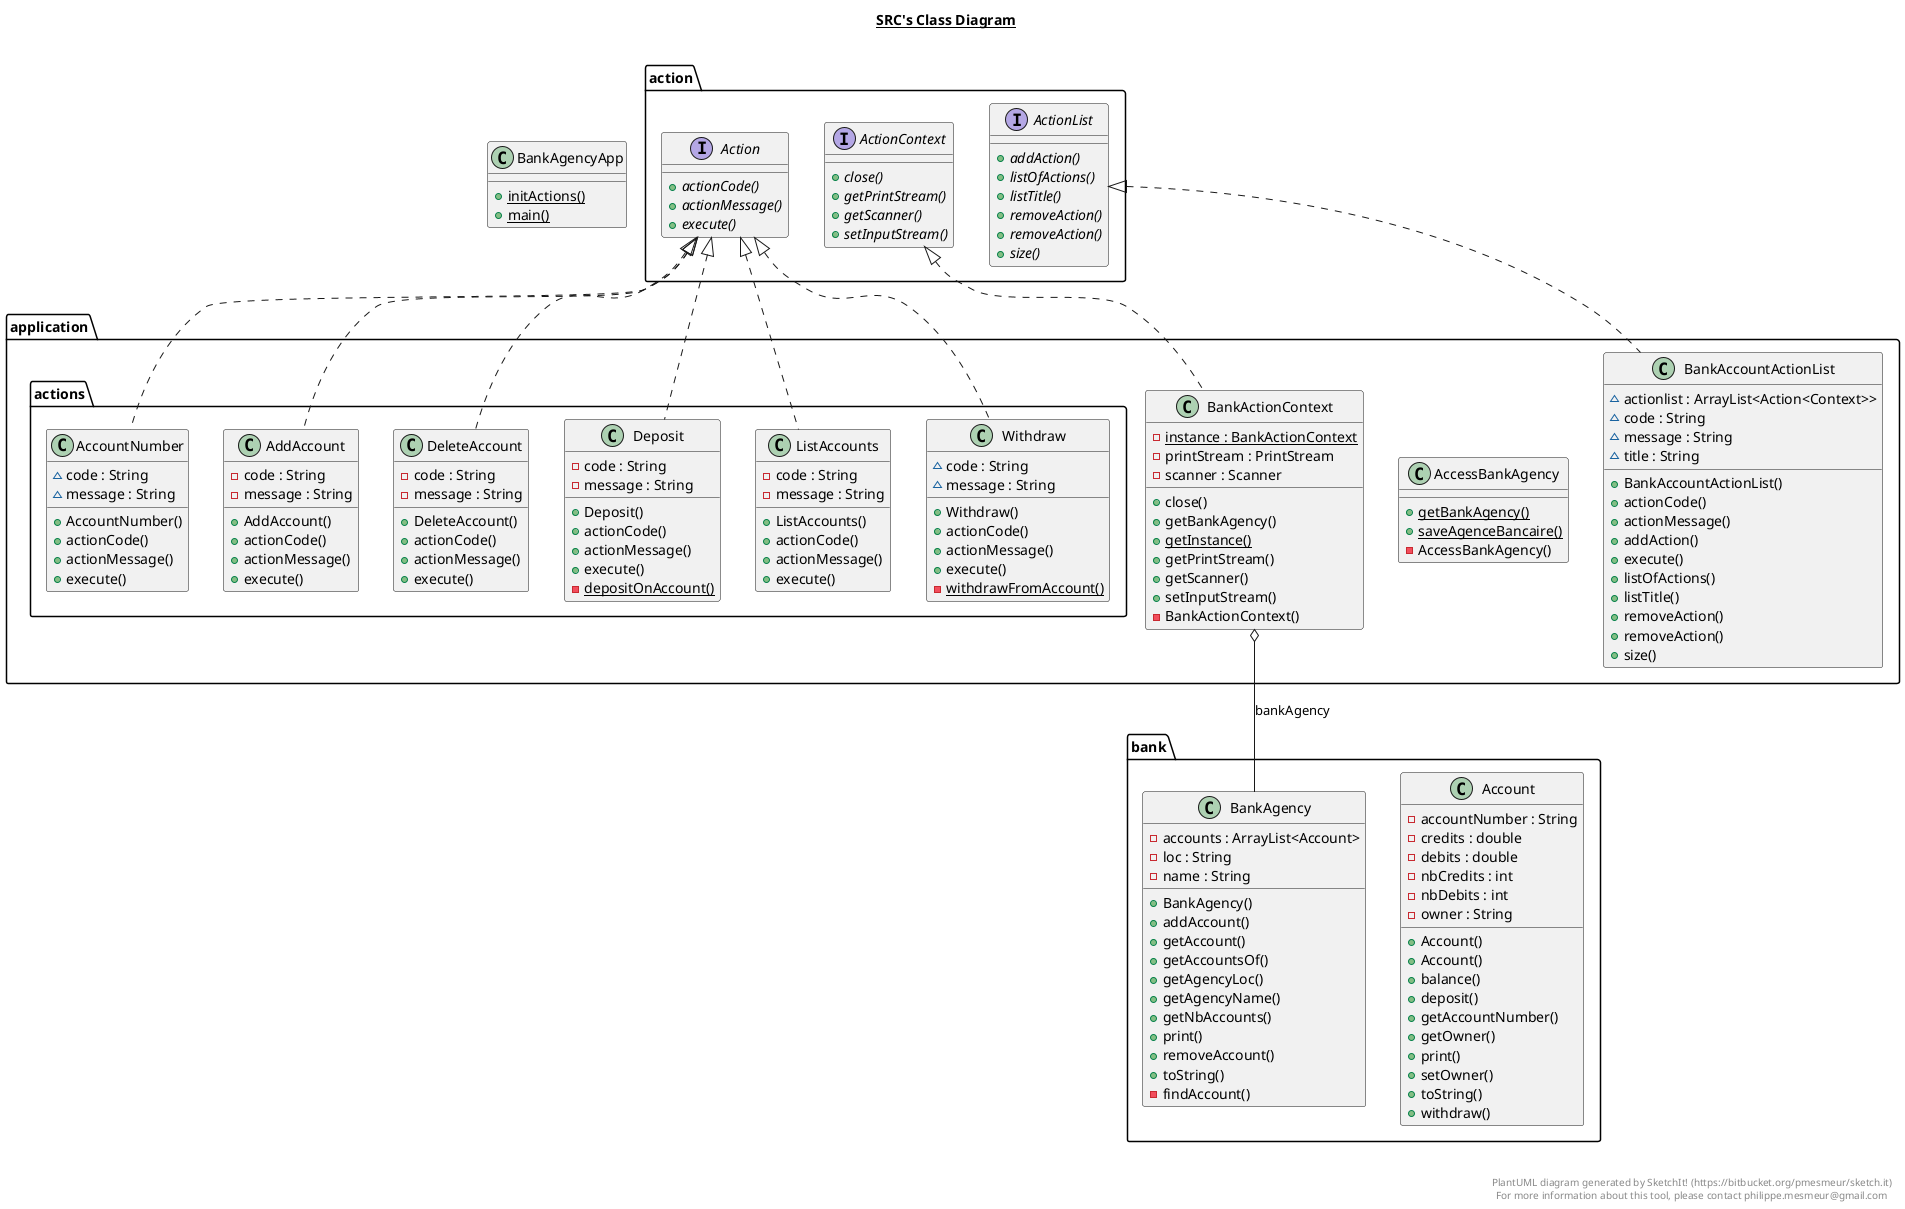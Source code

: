 @startuml

title __SRC's Class Diagram__\n

class BankAgencyApp {
    {static} + initActions()
    {static} + main()
}
  

class bank.Account {
  - accountNumber : String
  - credits : double
  - debits : double
  - nbCredits : int
  - nbDebits : int
  - owner : String
  + Account()
  + Account()
  + balance()
  + deposit()
  + getAccountNumber()
  + getOwner()
  + print()
  + setOwner()
  + toString()
  + withdraw()
}


class bank.BankAgency {
  - accounts : ArrayList<Account>
  - loc : String
  - name : String
  + BankAgency()
  + addAccount()
  + getAccount()
  + getAccountsOf()
  + getAgencyLoc()
  + getAgencyName()
  + getNbAccounts()
  + print()
  + removeAccount()
  + toString()
  - findAccount()
}

class application.AccessBankAgency {
  {static} + getBankAgency()
  {static} + saveAgenceBancaire()
  - AccessBankAgency()
}

class application.BankAccountActionList {
  ~ actionlist : ArrayList<Action<Context>>
  ~ code : String
  ~ message : String
  ~ title : String
  + BankAccountActionList()
  + actionCode()
  + actionMessage()
  + addAction()
  + execute()
  + listOfActions()
  + listTitle()
  + removeAction()
  + removeAction()
  + size()
}

class application.BankActionContext {
  {static} - instance : BankActionContext
  - printStream : PrintStream
  - scanner : Scanner
  + close()
  + getBankAgency()
  {static} + getInstance()
  + getPrintStream()
  + getScanner()
  + setInputStream()
  - BankActionContext()
}


application.BankAccountActionList .up.|> action.ActionList
application.BankActionContext .up.|> action.ActionContext
application.BankActionContext o-- bank.BankAgency : bankAgency


class application.actions.AccountNumber {
    ~ code : String
    ~ message : String
    + AccountNumber()
    + actionCode()
    + actionMessage()
    + execute()
}

class application.actions.AddAccount {
    - code : String
    - message : String
    + AddAccount()
    + actionCode()
    + actionMessage()
    + execute()
}

class application.actions.DeleteAccount {
    - code : String
    - message : String
    + DeleteAccount()
    + actionCode()
    + actionMessage()
    + execute()
}

class application.actions.Deposit {
    - code : String
    - message : String
    + Deposit()
    + actionCode()
    + actionMessage()
    + execute()
    {static} - depositOnAccount()
}

class application.actions.ListAccounts {
    - code : String
    - message : String
    + ListAccounts()
    + actionCode()
    + actionMessage()
    + execute()
}

class application.actions.Withdraw {
    ~ code : String
    ~ message : String
    + Withdraw()
    + actionCode()
    + actionMessage()
    + execute()
    {static} - withdrawFromAccount()
}


application.actions.AccountNumber .up.|> action.Action
application.actions.AddAccount .up.|> action.Action
application.actions.DeleteAccount .up.|> action.Action
application.actions.Deposit .up.|> action.Action
application.actions.ListAccounts .up.|> action.Action
application.actions.Withdraw .up.|> action.Action


interface action.Action {
  {abstract} + actionCode()
  {abstract} + actionMessage()
  {abstract} + execute()
}


interface action.ActionContext {
  {abstract} + close()
  {abstract} + getPrintStream()
  {abstract} + getScanner()
  {abstract} + setInputStream()
}

interface action.ActionList {
  {abstract} + addAction()
  {abstract} + listOfActions()
  {abstract} + listTitle()
  {abstract} + removeAction()
  {abstract} + removeAction()
  {abstract} + size()
}

right footer


PlantUML diagram generated by SketchIt! (https://bitbucket.org/pmesmeur/sketch.it)
For more information about this tool, please contact philippe.mesmeur@gmail.com
endfooter

@enduml
